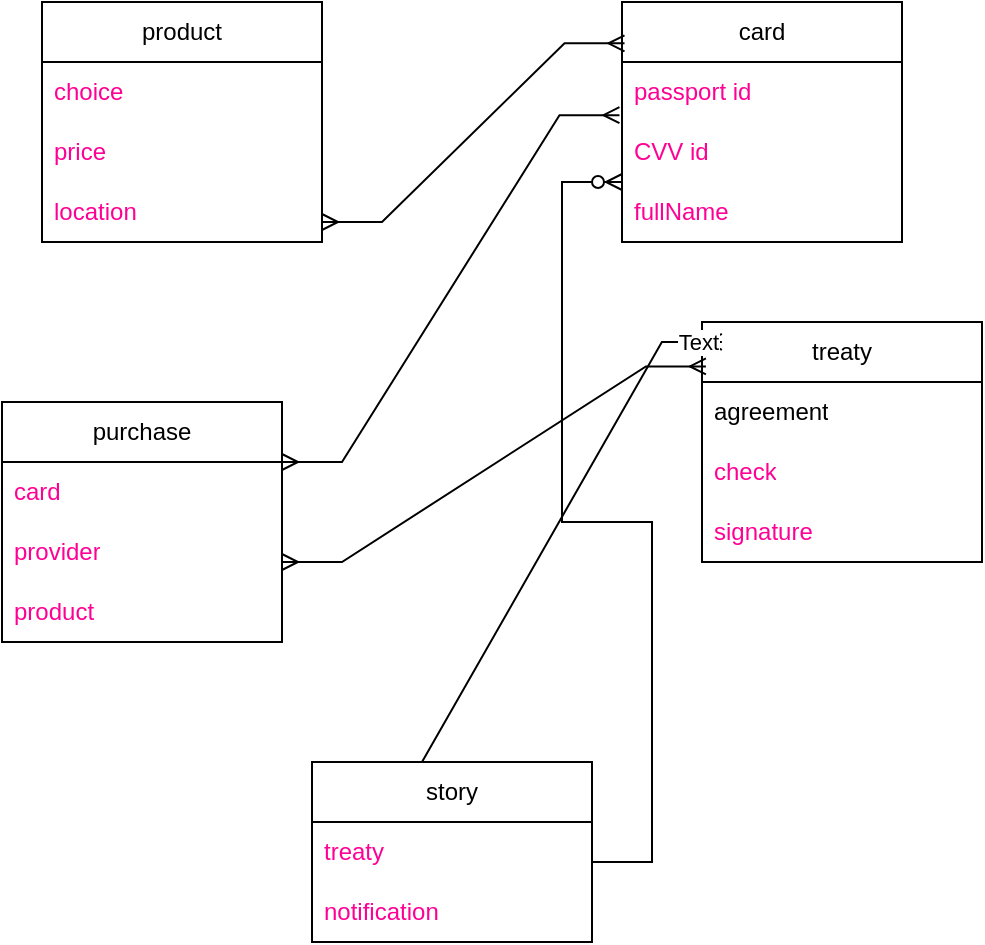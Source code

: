 <mxfile version="20.8.16" type="device"><diagram id="R2lEEEUBdFMjLlhIrx00" name="Page-1"><mxGraphModel dx="1434" dy="769" grid="1" gridSize="10" guides="1" tooltips="1" connect="1" arrows="1" fold="1" page="1" pageScale="1" pageWidth="850" pageHeight="1100" math="0" shadow="0" extFonts="Permanent Marker^https://fonts.googleapis.com/css?family=Permanent+Marker"><root><mxCell id="0"/><mxCell id="1" parent="0"/><mxCell id="AEUgpr5X7w34wzniOtLx-2" value="product" style="swimlane;fontStyle=0;childLayout=stackLayout;horizontal=1;startSize=30;horizontalStack=0;resizeParent=1;resizeParentMax=0;resizeLast=0;collapsible=1;marginBottom=0;whiteSpace=wrap;html=1;" vertex="1" parent="1"><mxGeometry x="150" y="50" width="140" height="120" as="geometry"/></mxCell><mxCell id="AEUgpr5X7w34wzniOtLx-3" value="choice" style="text;strokeColor=none;fillColor=none;align=left;verticalAlign=middle;spacingLeft=4;spacingRight=4;overflow=hidden;points=[[0,0.5],[1,0.5]];portConstraint=eastwest;rotatable=0;whiteSpace=wrap;html=1;fontColor=#FF0095;" vertex="1" parent="AEUgpr5X7w34wzniOtLx-2"><mxGeometry y="30" width="140" height="30" as="geometry"/></mxCell><mxCell id="AEUgpr5X7w34wzniOtLx-4" value="price" style="text;strokeColor=none;fillColor=none;align=left;verticalAlign=middle;spacingLeft=4;spacingRight=4;overflow=hidden;points=[[0,0.5],[1,0.5]];portConstraint=eastwest;rotatable=0;whiteSpace=wrap;html=1;fontColor=#ff0095;" vertex="1" parent="AEUgpr5X7w34wzniOtLx-2"><mxGeometry y="60" width="140" height="30" as="geometry"/></mxCell><mxCell id="AEUgpr5X7w34wzniOtLx-5" value="&lt;font color=&quot;#ff0095&quot;&gt;location&lt;/font&gt;" style="text;strokeColor=none;fillColor=none;align=left;verticalAlign=middle;spacingLeft=4;spacingRight=4;overflow=hidden;points=[[0,0.5],[1,0.5]];portConstraint=eastwest;rotatable=0;whiteSpace=wrap;html=1;" vertex="1" parent="AEUgpr5X7w34wzniOtLx-2"><mxGeometry y="90" width="140" height="30" as="geometry"/></mxCell><mxCell id="AEUgpr5X7w34wzniOtLx-6" value="card" style="swimlane;fontStyle=0;childLayout=stackLayout;horizontal=1;startSize=30;horizontalStack=0;resizeParent=1;resizeParentMax=0;resizeLast=0;collapsible=1;marginBottom=0;whiteSpace=wrap;html=1;" vertex="1" parent="1"><mxGeometry x="440" y="50" width="140" height="120" as="geometry"/></mxCell><mxCell id="AEUgpr5X7w34wzniOtLx-7" value="&lt;font color=&quot;#ff0095&quot;&gt;passport id&lt;/font&gt;" style="text;strokeColor=none;fillColor=none;align=left;verticalAlign=middle;spacingLeft=4;spacingRight=4;overflow=hidden;points=[[0,0.5],[1,0.5]];portConstraint=eastwest;rotatable=0;whiteSpace=wrap;html=1;" vertex="1" parent="AEUgpr5X7w34wzniOtLx-6"><mxGeometry y="30" width="140" height="30" as="geometry"/></mxCell><mxCell id="AEUgpr5X7w34wzniOtLx-8" value="&lt;font color=&quot;#ff0095&quot;&gt;CVV id&lt;/font&gt;" style="text;strokeColor=none;fillColor=none;align=left;verticalAlign=middle;spacingLeft=4;spacingRight=4;overflow=hidden;points=[[0,0.5],[1,0.5]];portConstraint=eastwest;rotatable=0;whiteSpace=wrap;html=1;" vertex="1" parent="AEUgpr5X7w34wzniOtLx-6"><mxGeometry y="60" width="140" height="30" as="geometry"/></mxCell><mxCell id="AEUgpr5X7w34wzniOtLx-9" value="&lt;font color=&quot;#ff0095&quot;&gt;fullName&lt;/font&gt;" style="text;strokeColor=none;fillColor=none;align=left;verticalAlign=middle;spacingLeft=4;spacingRight=4;overflow=hidden;points=[[0,0.5],[1,0.5]];portConstraint=eastwest;rotatable=0;whiteSpace=wrap;html=1;" vertex="1" parent="AEUgpr5X7w34wzniOtLx-6"><mxGeometry y="90" width="140" height="30" as="geometry"/></mxCell><mxCell id="AEUgpr5X7w34wzniOtLx-10" value="purchase" style="swimlane;fontStyle=0;childLayout=stackLayout;horizontal=1;startSize=30;horizontalStack=0;resizeParent=1;resizeParentMax=0;resizeLast=0;collapsible=1;marginBottom=0;whiteSpace=wrap;html=1;" vertex="1" parent="1"><mxGeometry x="130" y="250" width="140" height="120" as="geometry"/></mxCell><mxCell id="AEUgpr5X7w34wzniOtLx-11" value="&lt;font color=&quot;#ff0095&quot;&gt;card&lt;/font&gt;" style="text;strokeColor=none;fillColor=none;align=left;verticalAlign=middle;spacingLeft=4;spacingRight=4;overflow=hidden;points=[[0,0.5],[1,0.5]];portConstraint=eastwest;rotatable=0;whiteSpace=wrap;html=1;" vertex="1" parent="AEUgpr5X7w34wzniOtLx-10"><mxGeometry y="30" width="140" height="30" as="geometry"/></mxCell><mxCell id="AEUgpr5X7w34wzniOtLx-12" value="&lt;font color=&quot;#ff0095&quot;&gt;provider&lt;/font&gt;" style="text;strokeColor=none;fillColor=none;align=left;verticalAlign=middle;spacingLeft=4;spacingRight=4;overflow=hidden;points=[[0,0.5],[1,0.5]];portConstraint=eastwest;rotatable=0;whiteSpace=wrap;html=1;" vertex="1" parent="AEUgpr5X7w34wzniOtLx-10"><mxGeometry y="60" width="140" height="30" as="geometry"/></mxCell><mxCell id="AEUgpr5X7w34wzniOtLx-13" value="&lt;font color=&quot;#ff0095&quot;&gt;product&lt;/font&gt;" style="text;strokeColor=none;fillColor=none;align=left;verticalAlign=middle;spacingLeft=4;spacingRight=4;overflow=hidden;points=[[0,0.5],[1,0.5]];portConstraint=eastwest;rotatable=0;whiteSpace=wrap;html=1;" vertex="1" parent="AEUgpr5X7w34wzniOtLx-10"><mxGeometry y="90" width="140" height="30" as="geometry"/></mxCell><mxCell id="AEUgpr5X7w34wzniOtLx-14" value="treaty" style="swimlane;fontStyle=0;childLayout=stackLayout;horizontal=1;startSize=30;horizontalStack=0;resizeParent=1;resizeParentMax=0;resizeLast=0;collapsible=1;marginBottom=0;whiteSpace=wrap;html=1;" vertex="1" parent="1"><mxGeometry x="480" y="210" width="140" height="120" as="geometry"/></mxCell><mxCell id="AEUgpr5X7w34wzniOtLx-15" value="agreement" style="text;strokeColor=none;fillColor=none;align=left;verticalAlign=middle;spacingLeft=4;spacingRight=4;overflow=hidden;points=[[0,0.5],[1,0.5]];portConstraint=eastwest;rotatable=0;whiteSpace=wrap;html=1;" vertex="1" parent="AEUgpr5X7w34wzniOtLx-14"><mxGeometry y="30" width="140" height="30" as="geometry"/></mxCell><mxCell id="AEUgpr5X7w34wzniOtLx-16" value="&lt;font color=&quot;#ff0095&quot;&gt;check&lt;/font&gt;" style="text;strokeColor=none;fillColor=none;align=left;verticalAlign=middle;spacingLeft=4;spacingRight=4;overflow=hidden;points=[[0,0.5],[1,0.5]];portConstraint=eastwest;rotatable=0;whiteSpace=wrap;html=1;" vertex="1" parent="AEUgpr5X7w34wzniOtLx-14"><mxGeometry y="60" width="140" height="30" as="geometry"/></mxCell><mxCell id="AEUgpr5X7w34wzniOtLx-17" value="&lt;font color=&quot;#ff0095&quot;&gt;signature&lt;/font&gt;" style="text;strokeColor=none;fillColor=none;align=left;verticalAlign=middle;spacingLeft=4;spacingRight=4;overflow=hidden;points=[[0,0.5],[1,0.5]];portConstraint=eastwest;rotatable=0;whiteSpace=wrap;html=1;" vertex="1" parent="AEUgpr5X7w34wzniOtLx-14"><mxGeometry y="90" width="140" height="30" as="geometry"/></mxCell><mxCell id="AEUgpr5X7w34wzniOtLx-18" value="story" style="swimlane;fontStyle=0;childLayout=stackLayout;horizontal=1;startSize=30;horizontalStack=0;resizeParent=1;resizeParentMax=0;resizeLast=0;collapsible=1;marginBottom=0;whiteSpace=wrap;html=1;" vertex="1" parent="1"><mxGeometry x="285" y="430" width="140" height="90" as="geometry"/></mxCell><mxCell id="AEUgpr5X7w34wzniOtLx-19" value="&lt;font color=&quot;#ff0095&quot;&gt;treaty&lt;/font&gt;" style="text;strokeColor=none;fillColor=none;align=left;verticalAlign=middle;spacingLeft=4;spacingRight=4;overflow=hidden;points=[[0,0.5],[1,0.5]];portConstraint=eastwest;rotatable=0;whiteSpace=wrap;html=1;" vertex="1" parent="AEUgpr5X7w34wzniOtLx-18"><mxGeometry y="30" width="140" height="30" as="geometry"/></mxCell><mxCell id="AEUgpr5X7w34wzniOtLx-20" value="&lt;font color=&quot;#ff0095&quot;&gt;notification&lt;/font&gt;" style="text;strokeColor=none;fillColor=none;align=left;verticalAlign=middle;spacingLeft=4;spacingRight=4;overflow=hidden;points=[[0,0.5],[1,0.5]];portConstraint=eastwest;rotatable=0;whiteSpace=wrap;html=1;" vertex="1" parent="AEUgpr5X7w34wzniOtLx-18"><mxGeometry y="60" width="140" height="30" as="geometry"/></mxCell><mxCell id="AEUgpr5X7w34wzniOtLx-22" value="" style="edgeStyle=entityRelationEdgeStyle;fontSize=12;html=1;endArrow=ERmany;startArrow=ERmany;rounded=0;entryX=0.009;entryY=0.172;entryDx=0;entryDy=0;entryPerimeter=0;" edge="1" parent="1" target="AEUgpr5X7w34wzniOtLx-6"><mxGeometry width="100" height="100" relative="1" as="geometry"><mxPoint x="290" y="160" as="sourcePoint"/><mxPoint x="390" y="60" as="targetPoint"/></mxGeometry></mxCell><mxCell id="AEUgpr5X7w34wzniOtLx-23" value="" style="edgeStyle=entityRelationEdgeStyle;fontSize=12;html=1;endArrow=ERmany;startArrow=ERmany;rounded=0;entryX=-0.009;entryY=-0.113;entryDx=0;entryDy=0;entryPerimeter=0;" edge="1" parent="1" target="AEUgpr5X7w34wzniOtLx-8"><mxGeometry width="100" height="100" relative="1" as="geometry"><mxPoint x="270" y="280" as="sourcePoint"/><mxPoint x="370" y="180" as="targetPoint"/></mxGeometry></mxCell><mxCell id="AEUgpr5X7w34wzniOtLx-24" value="" style="edgeStyle=entityRelationEdgeStyle;fontSize=12;html=1;endArrow=ERmany;startArrow=ERmany;rounded=0;entryX=0.014;entryY=0.185;entryDx=0;entryDy=0;entryPerimeter=0;" edge="1" parent="1" target="AEUgpr5X7w34wzniOtLx-14"><mxGeometry width="100" height="100" relative="1" as="geometry"><mxPoint x="270" y="330" as="sourcePoint"/><mxPoint x="370" y="230" as="targetPoint"/></mxGeometry></mxCell><mxCell id="AEUgpr5X7w34wzniOtLx-25" value="" style="edgeStyle=entityRelationEdgeStyle;fontSize=12;html=1;endArrow=ERzeroToMany;endFill=1;rounded=0;entryX=0.071;entryY=0.083;entryDx=0;entryDy=0;entryPerimeter=0;" edge="1" parent="1" target="AEUgpr5X7w34wzniOtLx-14"><mxGeometry width="100" height="100" relative="1" as="geometry"><mxPoint x="310" y="430" as="sourcePoint"/><mxPoint x="410" y="330" as="targetPoint"/></mxGeometry></mxCell><mxCell id="AEUgpr5X7w34wzniOtLx-29" value="Text" style="edgeLabel;html=1;align=center;verticalAlign=middle;resizable=0;points=[];" vertex="1" connectable="0" parent="AEUgpr5X7w34wzniOtLx-25"><mxGeometry x="0.921" relative="1" as="geometry"><mxPoint as="offset"/></mxGeometry></mxCell><mxCell id="AEUgpr5X7w34wzniOtLx-26" value="" style="edgeStyle=entityRelationEdgeStyle;fontSize=12;html=1;endArrow=ERzeroToMany;endFill=1;rounded=0;entryX=0;entryY=0;entryDx=0;entryDy=0;entryPerimeter=0;" edge="1" parent="1" target="AEUgpr5X7w34wzniOtLx-9"><mxGeometry width="100" height="100" relative="1" as="geometry"><mxPoint x="425" y="480" as="sourcePoint"/><mxPoint x="525" y="380" as="targetPoint"/></mxGeometry></mxCell></root></mxGraphModel></diagram></mxfile>